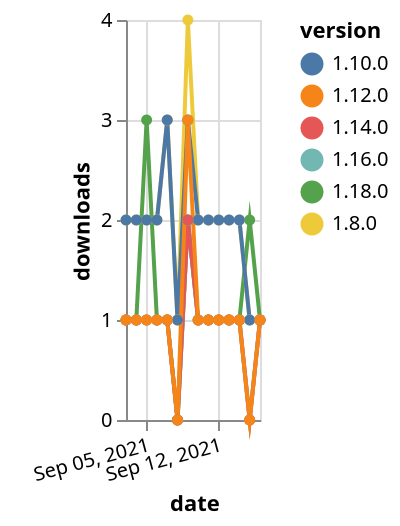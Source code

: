 {"$schema": "https://vega.github.io/schema/vega-lite/v5.json", "description": "A simple bar chart with embedded data.", "data": {"values": [{"date": "2021-09-03", "total": 165, "delta": 1, "version": "1.18.0"}, {"date": "2021-09-04", "total": 166, "delta": 1, "version": "1.18.0"}, {"date": "2021-09-05", "total": 169, "delta": 3, "version": "1.18.0"}, {"date": "2021-09-06", "total": 170, "delta": 1, "version": "1.18.0"}, {"date": "2021-09-07", "total": 171, "delta": 1, "version": "1.18.0"}, {"date": "2021-09-08", "total": 171, "delta": 0, "version": "1.18.0"}, {"date": "2021-09-09", "total": 173, "delta": 2, "version": "1.18.0"}, {"date": "2021-09-10", "total": 174, "delta": 1, "version": "1.18.0"}, {"date": "2021-09-11", "total": 175, "delta": 1, "version": "1.18.0"}, {"date": "2021-09-12", "total": 176, "delta": 1, "version": "1.18.0"}, {"date": "2021-09-13", "total": 177, "delta": 1, "version": "1.18.0"}, {"date": "2021-09-14", "total": 178, "delta": 1, "version": "1.18.0"}, {"date": "2021-09-15", "total": 180, "delta": 2, "version": "1.18.0"}, {"date": "2021-09-16", "total": 181, "delta": 1, "version": "1.18.0"}, {"date": "2021-09-03", "total": 2332, "delta": 2, "version": "1.8.0"}, {"date": "2021-09-04", "total": 2334, "delta": 2, "version": "1.8.0"}, {"date": "2021-09-05", "total": 2336, "delta": 2, "version": "1.8.0"}, {"date": "2021-09-06", "total": 2338, "delta": 2, "version": "1.8.0"}, {"date": "2021-09-07", "total": 2341, "delta": 3, "version": "1.8.0"}, {"date": "2021-09-08", "total": 2342, "delta": 1, "version": "1.8.0"}, {"date": "2021-09-09", "total": 2346, "delta": 4, "version": "1.8.0"}, {"date": "2021-09-10", "total": 2348, "delta": 2, "version": "1.8.0"}, {"date": "2021-09-11", "total": 2350, "delta": 2, "version": "1.8.0"}, {"date": "2021-09-12", "total": 2352, "delta": 2, "version": "1.8.0"}, {"date": "2021-09-13", "total": 2354, "delta": 2, "version": "1.8.0"}, {"date": "2021-09-14", "total": 2356, "delta": 2, "version": "1.8.0"}, {"date": "2021-09-15", "total": 2357, "delta": 1, "version": "1.8.0"}, {"date": "2021-09-16", "total": 2358, "delta": 1, "version": "1.8.0"}, {"date": "2021-09-03", "total": 2228, "delta": 2, "version": "1.10.0"}, {"date": "2021-09-04", "total": 2230, "delta": 2, "version": "1.10.0"}, {"date": "2021-09-05", "total": 2232, "delta": 2, "version": "1.10.0"}, {"date": "2021-09-06", "total": 2234, "delta": 2, "version": "1.10.0"}, {"date": "2021-09-07", "total": 2237, "delta": 3, "version": "1.10.0"}, {"date": "2021-09-08", "total": 2238, "delta": 1, "version": "1.10.0"}, {"date": "2021-09-09", "total": 2241, "delta": 3, "version": "1.10.0"}, {"date": "2021-09-10", "total": 2243, "delta": 2, "version": "1.10.0"}, {"date": "2021-09-11", "total": 2245, "delta": 2, "version": "1.10.0"}, {"date": "2021-09-12", "total": 2247, "delta": 2, "version": "1.10.0"}, {"date": "2021-09-13", "total": 2249, "delta": 2, "version": "1.10.0"}, {"date": "2021-09-14", "total": 2251, "delta": 2, "version": "1.10.0"}, {"date": "2021-09-15", "total": 2252, "delta": 1, "version": "1.10.0"}, {"date": "2021-09-16", "total": 2253, "delta": 1, "version": "1.10.0"}, {"date": "2021-09-03", "total": 191, "delta": 1, "version": "1.16.0"}, {"date": "2021-09-04", "total": 192, "delta": 1, "version": "1.16.0"}, {"date": "2021-09-05", "total": 193, "delta": 1, "version": "1.16.0"}, {"date": "2021-09-06", "total": 194, "delta": 1, "version": "1.16.0"}, {"date": "2021-09-07", "total": 195, "delta": 1, "version": "1.16.0"}, {"date": "2021-09-08", "total": 195, "delta": 0, "version": "1.16.0"}, {"date": "2021-09-09", "total": 197, "delta": 2, "version": "1.16.0"}, {"date": "2021-09-10", "total": 198, "delta": 1, "version": "1.16.0"}, {"date": "2021-09-11", "total": 199, "delta": 1, "version": "1.16.0"}, {"date": "2021-09-12", "total": 200, "delta": 1, "version": "1.16.0"}, {"date": "2021-09-13", "total": 201, "delta": 1, "version": "1.16.0"}, {"date": "2021-09-14", "total": 202, "delta": 1, "version": "1.16.0"}, {"date": "2021-09-15", "total": 202, "delta": 0, "version": "1.16.0"}, {"date": "2021-09-16", "total": 203, "delta": 1, "version": "1.16.0"}, {"date": "2021-09-03", "total": 197, "delta": 1, "version": "1.14.0"}, {"date": "2021-09-04", "total": 198, "delta": 1, "version": "1.14.0"}, {"date": "2021-09-05", "total": 199, "delta": 1, "version": "1.14.0"}, {"date": "2021-09-06", "total": 200, "delta": 1, "version": "1.14.0"}, {"date": "2021-09-07", "total": 201, "delta": 1, "version": "1.14.0"}, {"date": "2021-09-08", "total": 201, "delta": 0, "version": "1.14.0"}, {"date": "2021-09-09", "total": 203, "delta": 2, "version": "1.14.0"}, {"date": "2021-09-10", "total": 204, "delta": 1, "version": "1.14.0"}, {"date": "2021-09-11", "total": 205, "delta": 1, "version": "1.14.0"}, {"date": "2021-09-12", "total": 206, "delta": 1, "version": "1.14.0"}, {"date": "2021-09-13", "total": 207, "delta": 1, "version": "1.14.0"}, {"date": "2021-09-14", "total": 208, "delta": 1, "version": "1.14.0"}, {"date": "2021-09-15", "total": 208, "delta": 0, "version": "1.14.0"}, {"date": "2021-09-16", "total": 209, "delta": 1, "version": "1.14.0"}, {"date": "2021-09-03", "total": 248, "delta": 1, "version": "1.12.0"}, {"date": "2021-09-04", "total": 249, "delta": 1, "version": "1.12.0"}, {"date": "2021-09-05", "total": 250, "delta": 1, "version": "1.12.0"}, {"date": "2021-09-06", "total": 251, "delta": 1, "version": "1.12.0"}, {"date": "2021-09-07", "total": 252, "delta": 1, "version": "1.12.0"}, {"date": "2021-09-08", "total": 252, "delta": 0, "version": "1.12.0"}, {"date": "2021-09-09", "total": 255, "delta": 3, "version": "1.12.0"}, {"date": "2021-09-10", "total": 256, "delta": 1, "version": "1.12.0"}, {"date": "2021-09-11", "total": 257, "delta": 1, "version": "1.12.0"}, {"date": "2021-09-12", "total": 258, "delta": 1, "version": "1.12.0"}, {"date": "2021-09-13", "total": 259, "delta": 1, "version": "1.12.0"}, {"date": "2021-09-14", "total": 260, "delta": 1, "version": "1.12.0"}, {"date": "2021-09-15", "total": 260, "delta": 0, "version": "1.12.0"}, {"date": "2021-09-16", "total": 261, "delta": 1, "version": "1.12.0"}]}, "width": "container", "mark": {"type": "line", "point": {"filled": true}}, "encoding": {"x": {"field": "date", "type": "temporal", "timeUnit": "yearmonthdate", "title": "date", "axis": {"labelAngle": -15}}, "y": {"field": "delta", "type": "quantitative", "title": "downloads"}, "color": {"field": "version", "type": "nominal"}, "tooltip": {"field": "delta"}}}